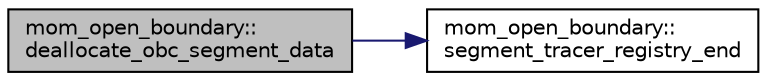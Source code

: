 digraph "mom_open_boundary::deallocate_obc_segment_data"
{
 // INTERACTIVE_SVG=YES
 // LATEX_PDF_SIZE
  edge [fontname="Helvetica",fontsize="10",labelfontname="Helvetica",labelfontsize="10"];
  node [fontname="Helvetica",fontsize="10",shape=record];
  rankdir="LR";
  Node1 [label="mom_open_boundary::\ldeallocate_obc_segment_data",height=0.2,width=0.4,color="black", fillcolor="grey75", style="filled", fontcolor="black",tooltip="Deallocate segment data fields."];
  Node1 -> Node2 [color="midnightblue",fontsize="10",style="solid",fontname="Helvetica"];
  Node2 [label="mom_open_boundary::\lsegment_tracer_registry_end",height=0.2,width=0.4,color="black", fillcolor="white", style="filled",URL="$namespacemom__open__boundary.html#a71194a8dc156fea37aab6539cc124086",tooltip="Clean up the segment tracer registry."];
}
